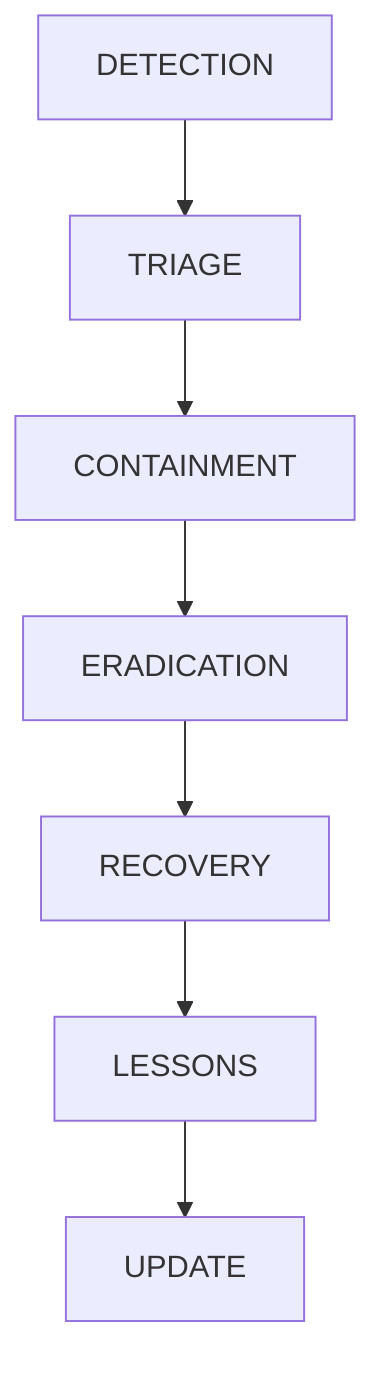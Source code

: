 flowchart TD
    DETECTION --> TRIAGE
    TRIAGE --> CONTAINMENT
    CONTAINMENT --> ERADICATION
    ERADICATION --> RECOVERY
    RECOVERY --> LESSONS
    LESSONS --> UPDATE